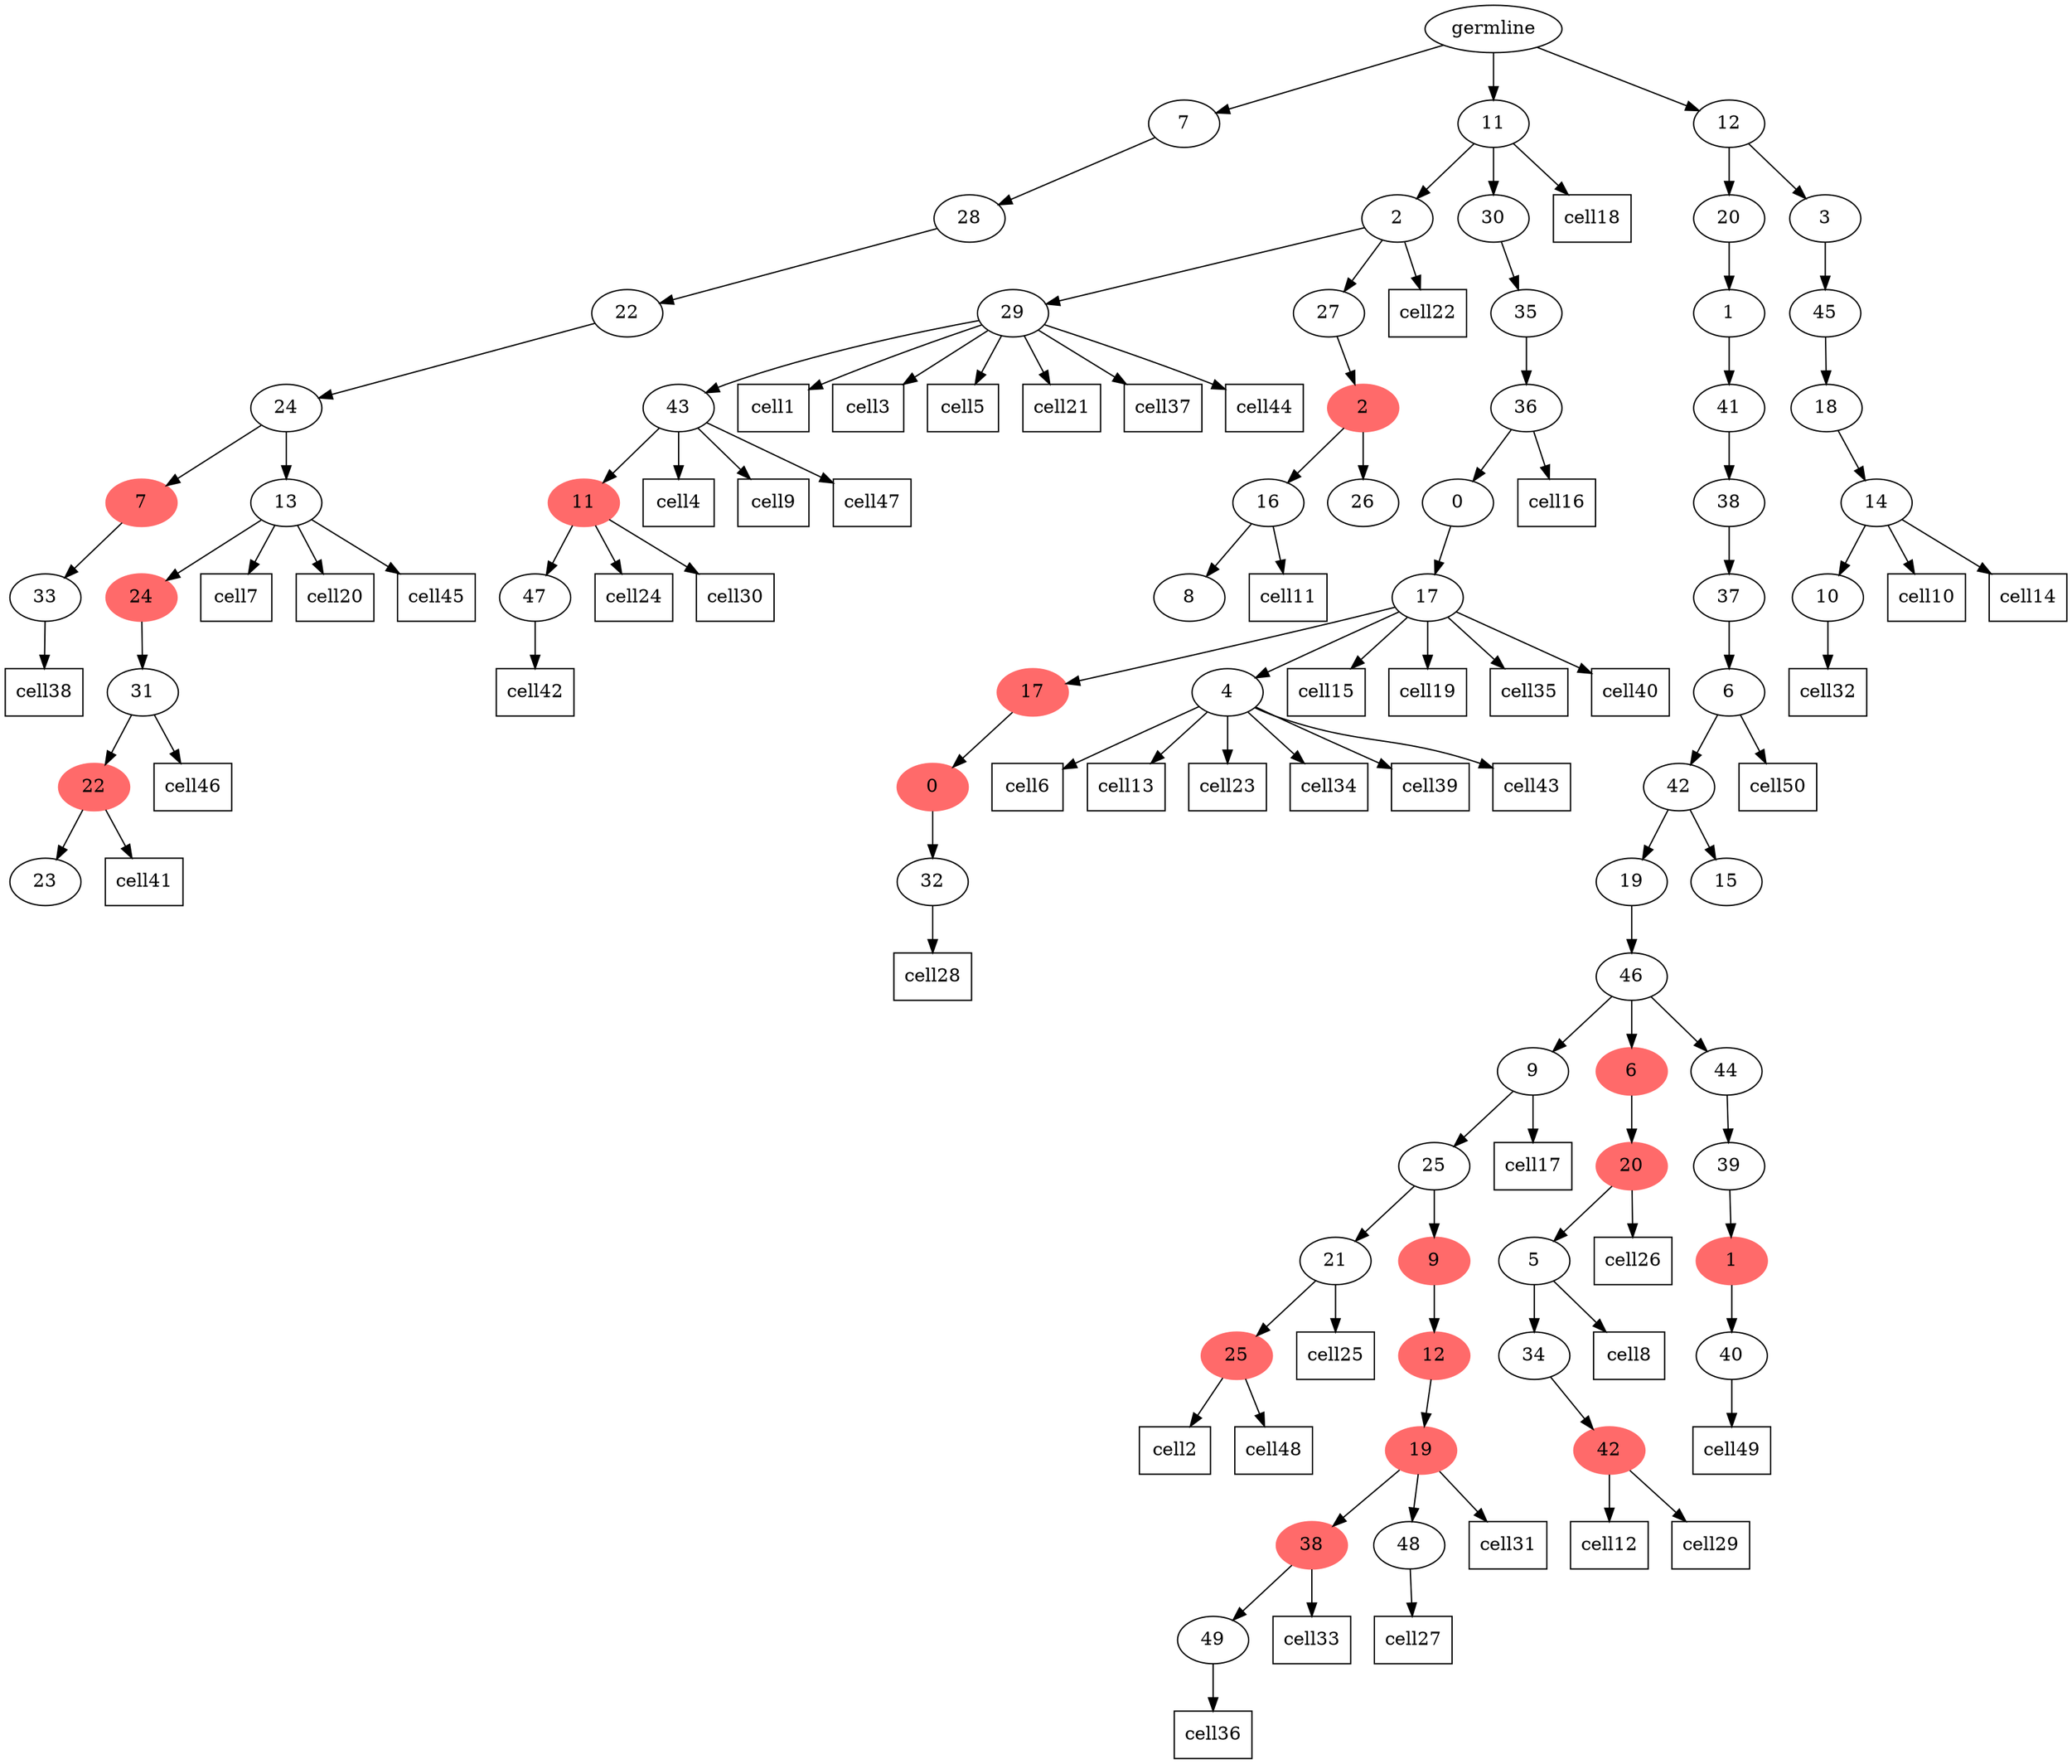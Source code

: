 digraph g {
	"65" -> "66";
	"66" [label="33"];
	"63" -> "64";
	"64" [label="23"];
	"62" -> "63";
	"63" [color=indianred1, style=filled, label="22"];
	"61" -> "62";
	"62" [label="31"];
	"60" -> "61";
	"61" [color=indianred1, style=filled, label="24"];
	"59" -> "60";
	"60" [label="13"];
	"59" -> "65";
	"65" [color=indianred1, style=filled, label="7"];
	"58" -> "59";
	"59" [label="24"];
	"57" -> "58";
	"58" [label="22"];
	"56" -> "57";
	"57" [label="28"];
	"54" -> "55";
	"55" [label="47"];
	"53" -> "54";
	"54" [color=indianred1, style=filled, label="11"];
	"52" -> "53";
	"53" [label="43"];
	"49" -> "50";
	"50" [label="8"];
	"48" -> "49";
	"49" [label="16"];
	"48" -> "51";
	"51" [label="26"];
	"47" -> "48";
	"48" [color=indianred1, style=filled, label="2"];
	"46" -> "47";
	"47" [label="27"];
	"46" -> "52";
	"52" [label="29"];
	"44" -> "45";
	"45" [label="32"];
	"43" -> "44";
	"44" [color=indianred1, style=filled, label="0"];
	"41" -> "42";
	"42" [label="4"];
	"41" -> "43";
	"43" [color=indianred1, style=filled, label="17"];
	"40" -> "41";
	"41" [label="17"];
	"39" -> "40";
	"40" [label="0"];
	"38" -> "39";
	"39" [label="36"];
	"37" -> "38";
	"38" [label="35"];
	"36" -> "37";
	"37" [label="30"];
	"36" -> "46";
	"46" [label="2"];
	"33" -> "34";
	"34" [color=indianred1, style=filled, label="25"];
	"30" -> "31";
	"31" [label="49"];
	"29" -> "30";
	"30" [color=indianred1, style=filled, label="38"];
	"29" -> "32";
	"32" [label="48"];
	"28" -> "29";
	"29" [color=indianred1, style=filled, label="19"];
	"27" -> "28";
	"28" [color=indianred1, style=filled, label="12"];
	"26" -> "27";
	"27" [color=indianred1, style=filled, label="9"];
	"26" -> "33";
	"33" [label="21"];
	"25" -> "26";
	"26" [label="25"];
	"23" -> "24";
	"24" [color=indianred1, style=filled, label="42"];
	"22" -> "23";
	"23" [label="34"];
	"21" -> "22";
	"22" [label="5"];
	"20" -> "21";
	"21" [color=indianred1, style=filled, label="20"];
	"18" -> "19";
	"19" [label="40"];
	"17" -> "18";
	"18" [color=indianred1, style=filled, label="1"];
	"16" -> "17";
	"17" [label="39"];
	"15" -> "16";
	"16" [label="44"];
	"15" -> "20";
	"20" [color=indianred1, style=filled, label="6"];
	"15" -> "25";
	"25" [label="9"];
	"14" -> "15";
	"15" [label="46"];
	"13" -> "14";
	"14" [label="19"];
	"13" -> "35";
	"35" [label="15"];
	"12" -> "13";
	"13" [label="42"];
	"11" -> "12";
	"12" [label="6"];
	"10" -> "11";
	"11" [label="37"];
	"9" -> "10";
	"10" [label="38"];
	"8" -> "9";
	"9" [label="41"];
	"7" -> "8";
	"8" [label="1"];
	"5" -> "6";
	"6" [label="10"];
	"4" -> "5";
	"5" [label="14"];
	"3" -> "4";
	"4" [label="18"];
	"2" -> "3";
	"3" [label="45"];
	"1" -> "2";
	"2" [label="3"];
	"1" -> "7";
	"7" [label="20"];
	"0" -> "1";
	"1" [label="12"];
	"0" -> "36";
	"36" [label="11"];
	"0" -> "56";
	"56" [label="7"];
	"0" [label="germline"];
	"52" -> cell1;
	cell1 [shape=box]
	"34" -> cell2;
	cell2 [shape=box]
	"52" -> cell3;
	cell3 [shape=box]
	"53" -> cell4;
	cell4 [shape=box]
	"52" -> cell5;
	cell5 [shape=box]
	"42" -> cell6;
	cell6 [shape=box]
	"60" -> cell7;
	cell7 [shape=box]
	"22" -> cell8;
	cell8 [shape=box]
	"53" -> cell9;
	cell9 [shape=box]
	"5" -> cell10;
	cell10 [shape=box]
	"49" -> cell11;
	cell11 [shape=box]
	"24" -> cell12;
	cell12 [shape=box]
	"42" -> cell13;
	cell13 [shape=box]
	"5" -> cell14;
	cell14 [shape=box]
	"41" -> cell15;
	cell15 [shape=box]
	"39" -> cell16;
	cell16 [shape=box]
	"25" -> cell17;
	cell17 [shape=box]
	"36" -> cell18;
	cell18 [shape=box]
	"41" -> cell19;
	cell19 [shape=box]
	"60" -> cell20;
	cell20 [shape=box]
	"52" -> cell21;
	cell21 [shape=box]
	"46" -> cell22;
	cell22 [shape=box]
	"42" -> cell23;
	cell23 [shape=box]
	"54" -> cell24;
	cell24 [shape=box]
	"33" -> cell25;
	cell25 [shape=box]
	"21" -> cell26;
	cell26 [shape=box]
	"32" -> cell27;
	cell27 [shape=box]
	"45" -> cell28;
	cell28 [shape=box]
	"24" -> cell29;
	cell29 [shape=box]
	"54" -> cell30;
	cell30 [shape=box]
	"29" -> cell31;
	cell31 [shape=box]
	"6" -> cell32;
	cell32 [shape=box]
	"30" -> cell33;
	cell33 [shape=box]
	"42" -> cell34;
	cell34 [shape=box]
	"41" -> cell35;
	cell35 [shape=box]
	"31" -> cell36;
	cell36 [shape=box]
	"52" -> cell37;
	cell37 [shape=box]
	"66" -> cell38;
	cell38 [shape=box]
	"42" -> cell39;
	cell39 [shape=box]
	"41" -> cell40;
	cell40 [shape=box]
	"63" -> cell41;
	cell41 [shape=box]
	"55" -> cell42;
	cell42 [shape=box]
	"42" -> cell43;
	cell43 [shape=box]
	"52" -> cell44;
	cell44 [shape=box]
	"60" -> cell45;
	cell45 [shape=box]
	"62" -> cell46;
	cell46 [shape=box]
	"53" -> cell47;
	cell47 [shape=box]
	"34" -> cell48;
	cell48 [shape=box]
	"19" -> cell49;
	cell49 [shape=box]
	"12" -> cell50;
	cell50 [shape=box]
}
